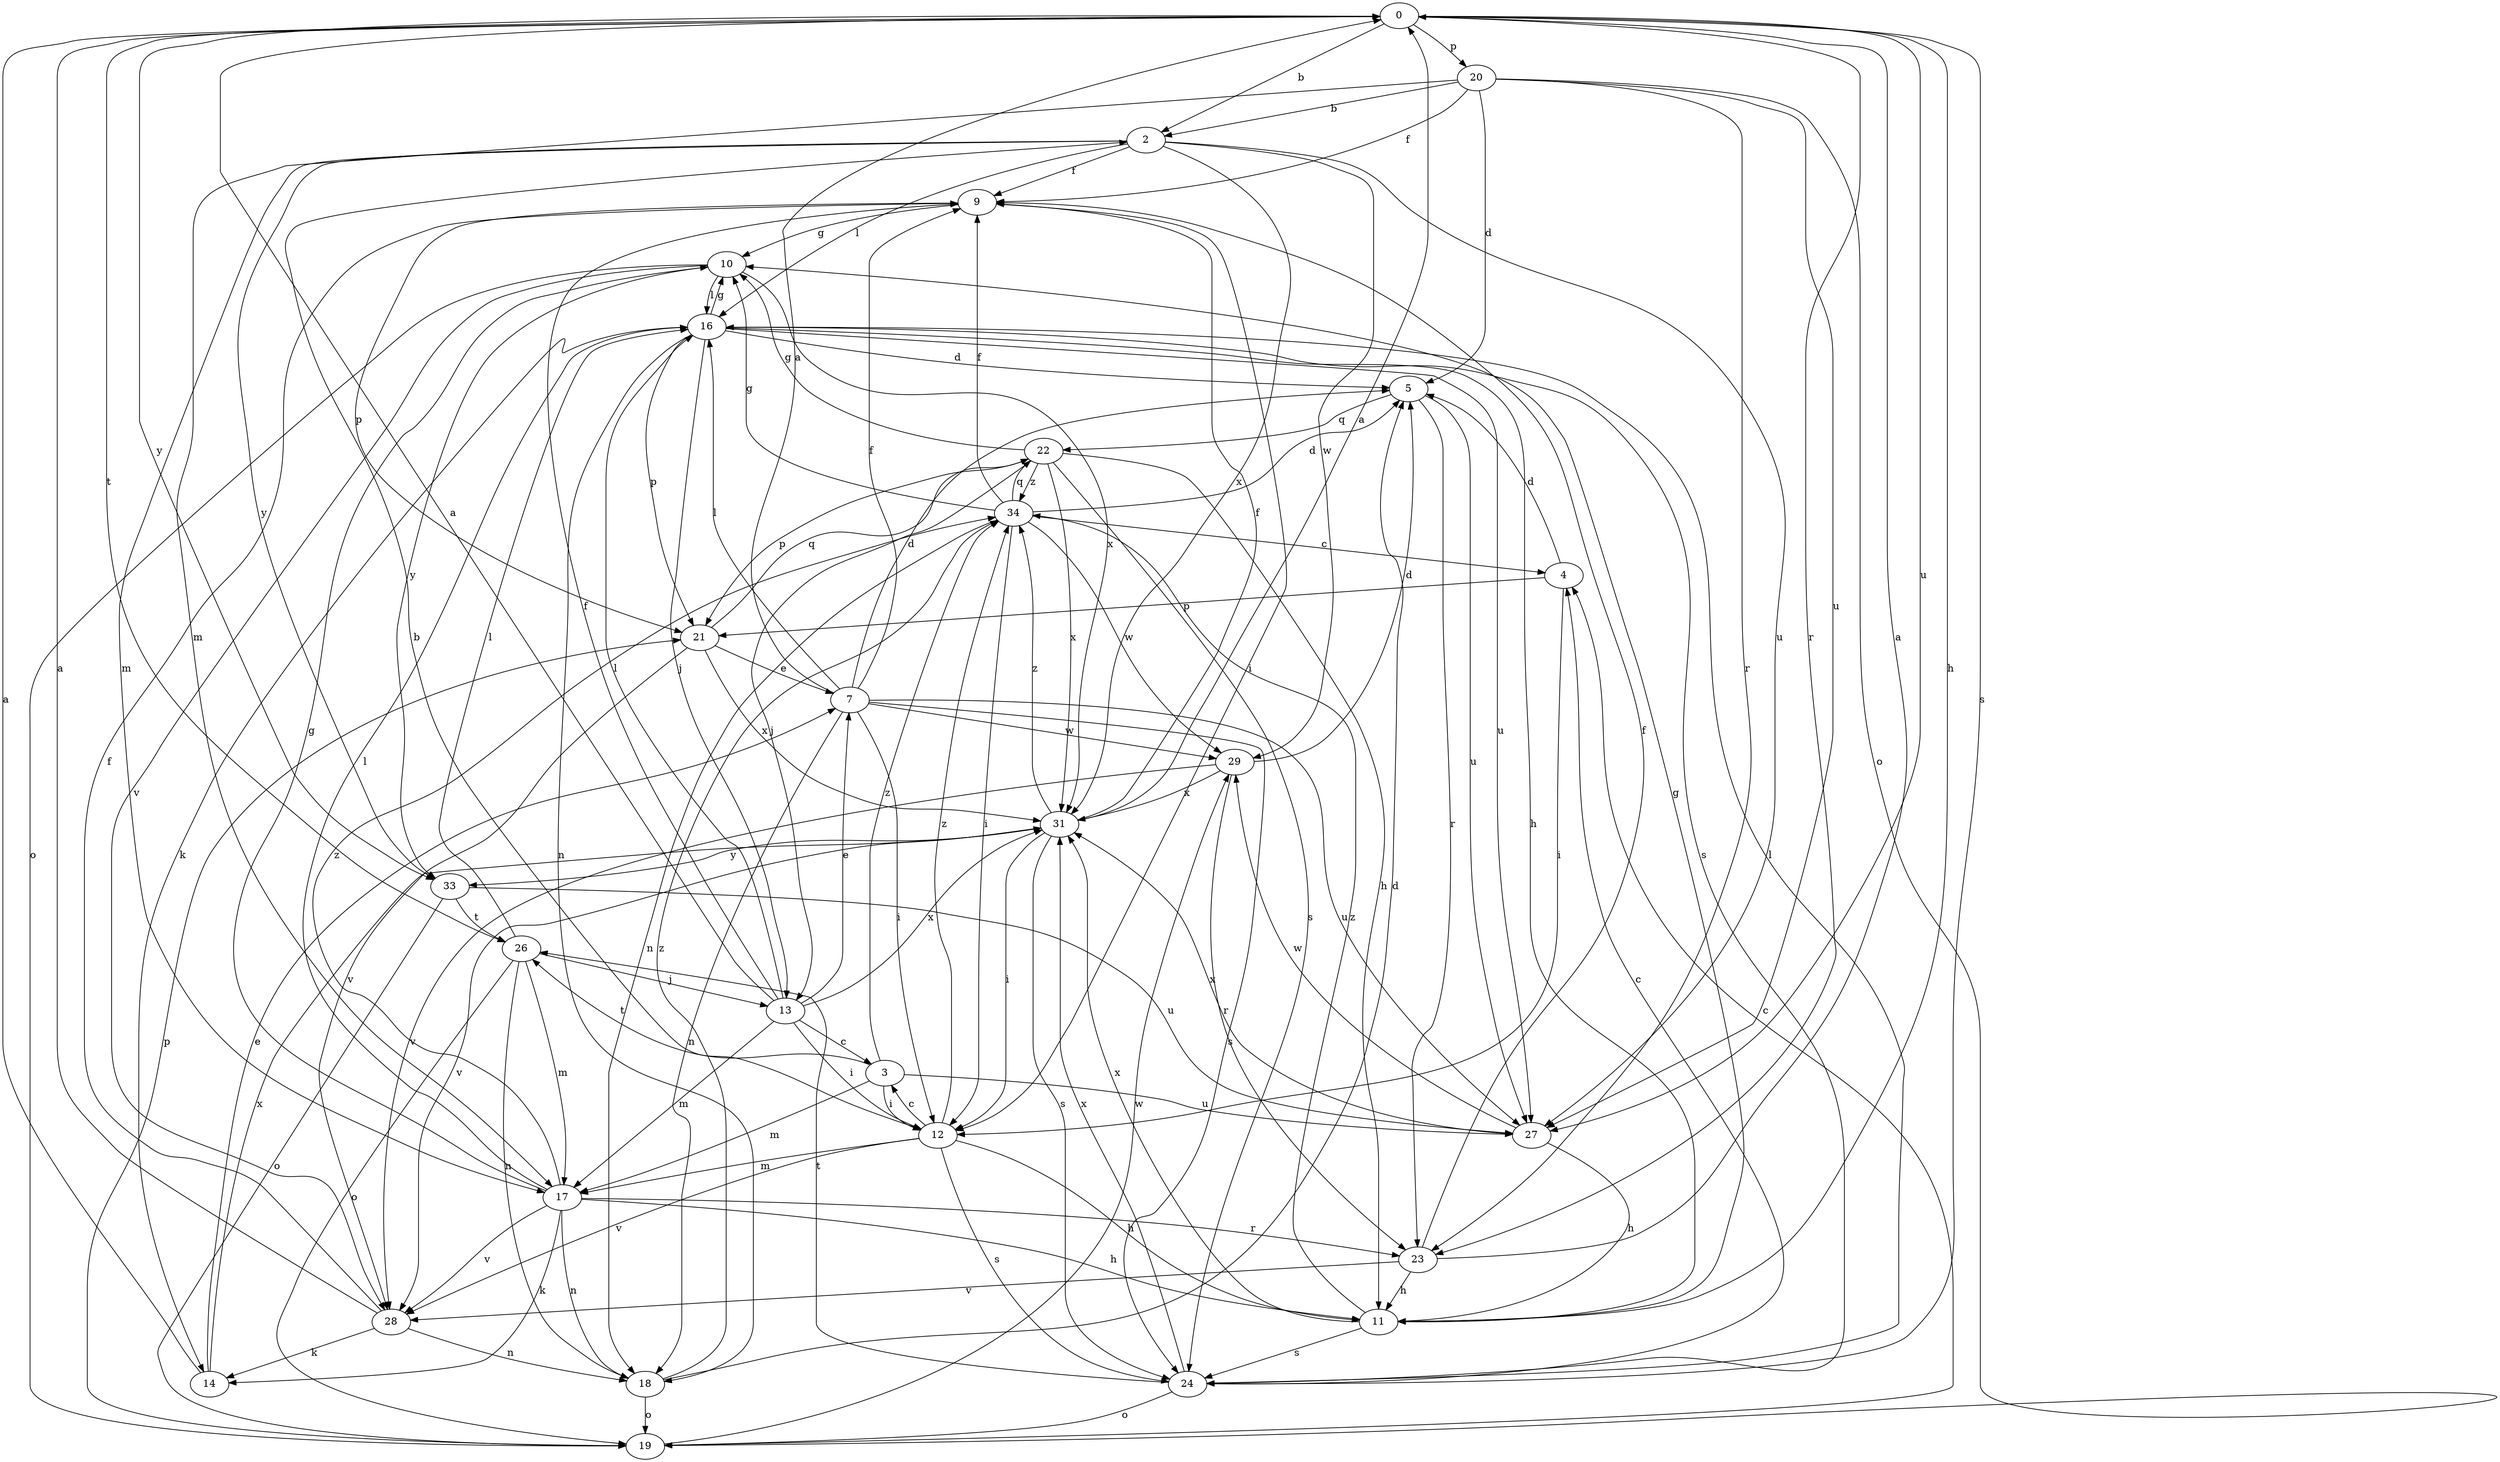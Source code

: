 strict digraph  {
0;
2;
3;
4;
5;
7;
9;
10;
11;
12;
13;
14;
16;
17;
18;
19;
20;
21;
22;
23;
24;
26;
27;
28;
29;
31;
33;
34;
0 -> 2  [label=b];
0 -> 11  [label=h];
0 -> 20  [label=p];
0 -> 23  [label=r];
0 -> 24  [label=s];
0 -> 26  [label=t];
0 -> 27  [label=u];
0 -> 33  [label=y];
2 -> 9  [label=f];
2 -> 16  [label=l];
2 -> 17  [label=m];
2 -> 27  [label=u];
2 -> 29  [label=w];
2 -> 31  [label=x];
2 -> 33  [label=y];
3 -> 12  [label=i];
3 -> 17  [label=m];
3 -> 26  [label=t];
3 -> 27  [label=u];
3 -> 34  [label=z];
4 -> 5  [label=d];
4 -> 12  [label=i];
4 -> 21  [label=p];
5 -> 22  [label=q];
5 -> 23  [label=r];
5 -> 27  [label=u];
7 -> 0  [label=a];
7 -> 5  [label=d];
7 -> 9  [label=f];
7 -> 12  [label=i];
7 -> 16  [label=l];
7 -> 18  [label=n];
7 -> 24  [label=s];
7 -> 27  [label=u];
7 -> 29  [label=w];
9 -> 10  [label=g];
9 -> 12  [label=i];
9 -> 21  [label=p];
10 -> 16  [label=l];
10 -> 19  [label=o];
10 -> 28  [label=v];
10 -> 31  [label=x];
10 -> 33  [label=y];
11 -> 10  [label=g];
11 -> 24  [label=s];
11 -> 31  [label=x];
11 -> 34  [label=z];
12 -> 2  [label=b];
12 -> 3  [label=c];
12 -> 11  [label=h];
12 -> 17  [label=m];
12 -> 24  [label=s];
12 -> 28  [label=v];
12 -> 34  [label=z];
13 -> 0  [label=a];
13 -> 3  [label=c];
13 -> 7  [label=e];
13 -> 9  [label=f];
13 -> 12  [label=i];
13 -> 16  [label=l];
13 -> 17  [label=m];
13 -> 31  [label=x];
14 -> 0  [label=a];
14 -> 7  [label=e];
14 -> 31  [label=x];
16 -> 5  [label=d];
16 -> 10  [label=g];
16 -> 11  [label=h];
16 -> 13  [label=j];
16 -> 14  [label=k];
16 -> 18  [label=n];
16 -> 21  [label=p];
16 -> 24  [label=s];
16 -> 27  [label=u];
17 -> 10  [label=g];
17 -> 11  [label=h];
17 -> 14  [label=k];
17 -> 16  [label=l];
17 -> 18  [label=n];
17 -> 23  [label=r];
17 -> 28  [label=v];
17 -> 34  [label=z];
18 -> 5  [label=d];
18 -> 19  [label=o];
18 -> 34  [label=z];
19 -> 4  [label=c];
19 -> 21  [label=p];
19 -> 29  [label=w];
20 -> 2  [label=b];
20 -> 5  [label=d];
20 -> 9  [label=f];
20 -> 17  [label=m];
20 -> 19  [label=o];
20 -> 23  [label=r];
20 -> 27  [label=u];
21 -> 7  [label=e];
21 -> 22  [label=q];
21 -> 28  [label=v];
21 -> 31  [label=x];
22 -> 10  [label=g];
22 -> 11  [label=h];
22 -> 13  [label=j];
22 -> 21  [label=p];
22 -> 24  [label=s];
22 -> 31  [label=x];
22 -> 34  [label=z];
23 -> 0  [label=a];
23 -> 9  [label=f];
23 -> 11  [label=h];
23 -> 28  [label=v];
24 -> 4  [label=c];
24 -> 16  [label=l];
24 -> 19  [label=o];
24 -> 26  [label=t];
24 -> 31  [label=x];
26 -> 13  [label=j];
26 -> 16  [label=l];
26 -> 17  [label=m];
26 -> 18  [label=n];
26 -> 19  [label=o];
27 -> 11  [label=h];
27 -> 29  [label=w];
27 -> 31  [label=x];
28 -> 0  [label=a];
28 -> 9  [label=f];
28 -> 14  [label=k];
28 -> 18  [label=n];
29 -> 5  [label=d];
29 -> 23  [label=r];
29 -> 28  [label=v];
29 -> 31  [label=x];
31 -> 0  [label=a];
31 -> 9  [label=f];
31 -> 12  [label=i];
31 -> 24  [label=s];
31 -> 28  [label=v];
31 -> 33  [label=y];
31 -> 34  [label=z];
33 -> 19  [label=o];
33 -> 26  [label=t];
33 -> 27  [label=u];
34 -> 4  [label=c];
34 -> 5  [label=d];
34 -> 9  [label=f];
34 -> 10  [label=g];
34 -> 12  [label=i];
34 -> 18  [label=n];
34 -> 22  [label=q];
34 -> 29  [label=w];
}
